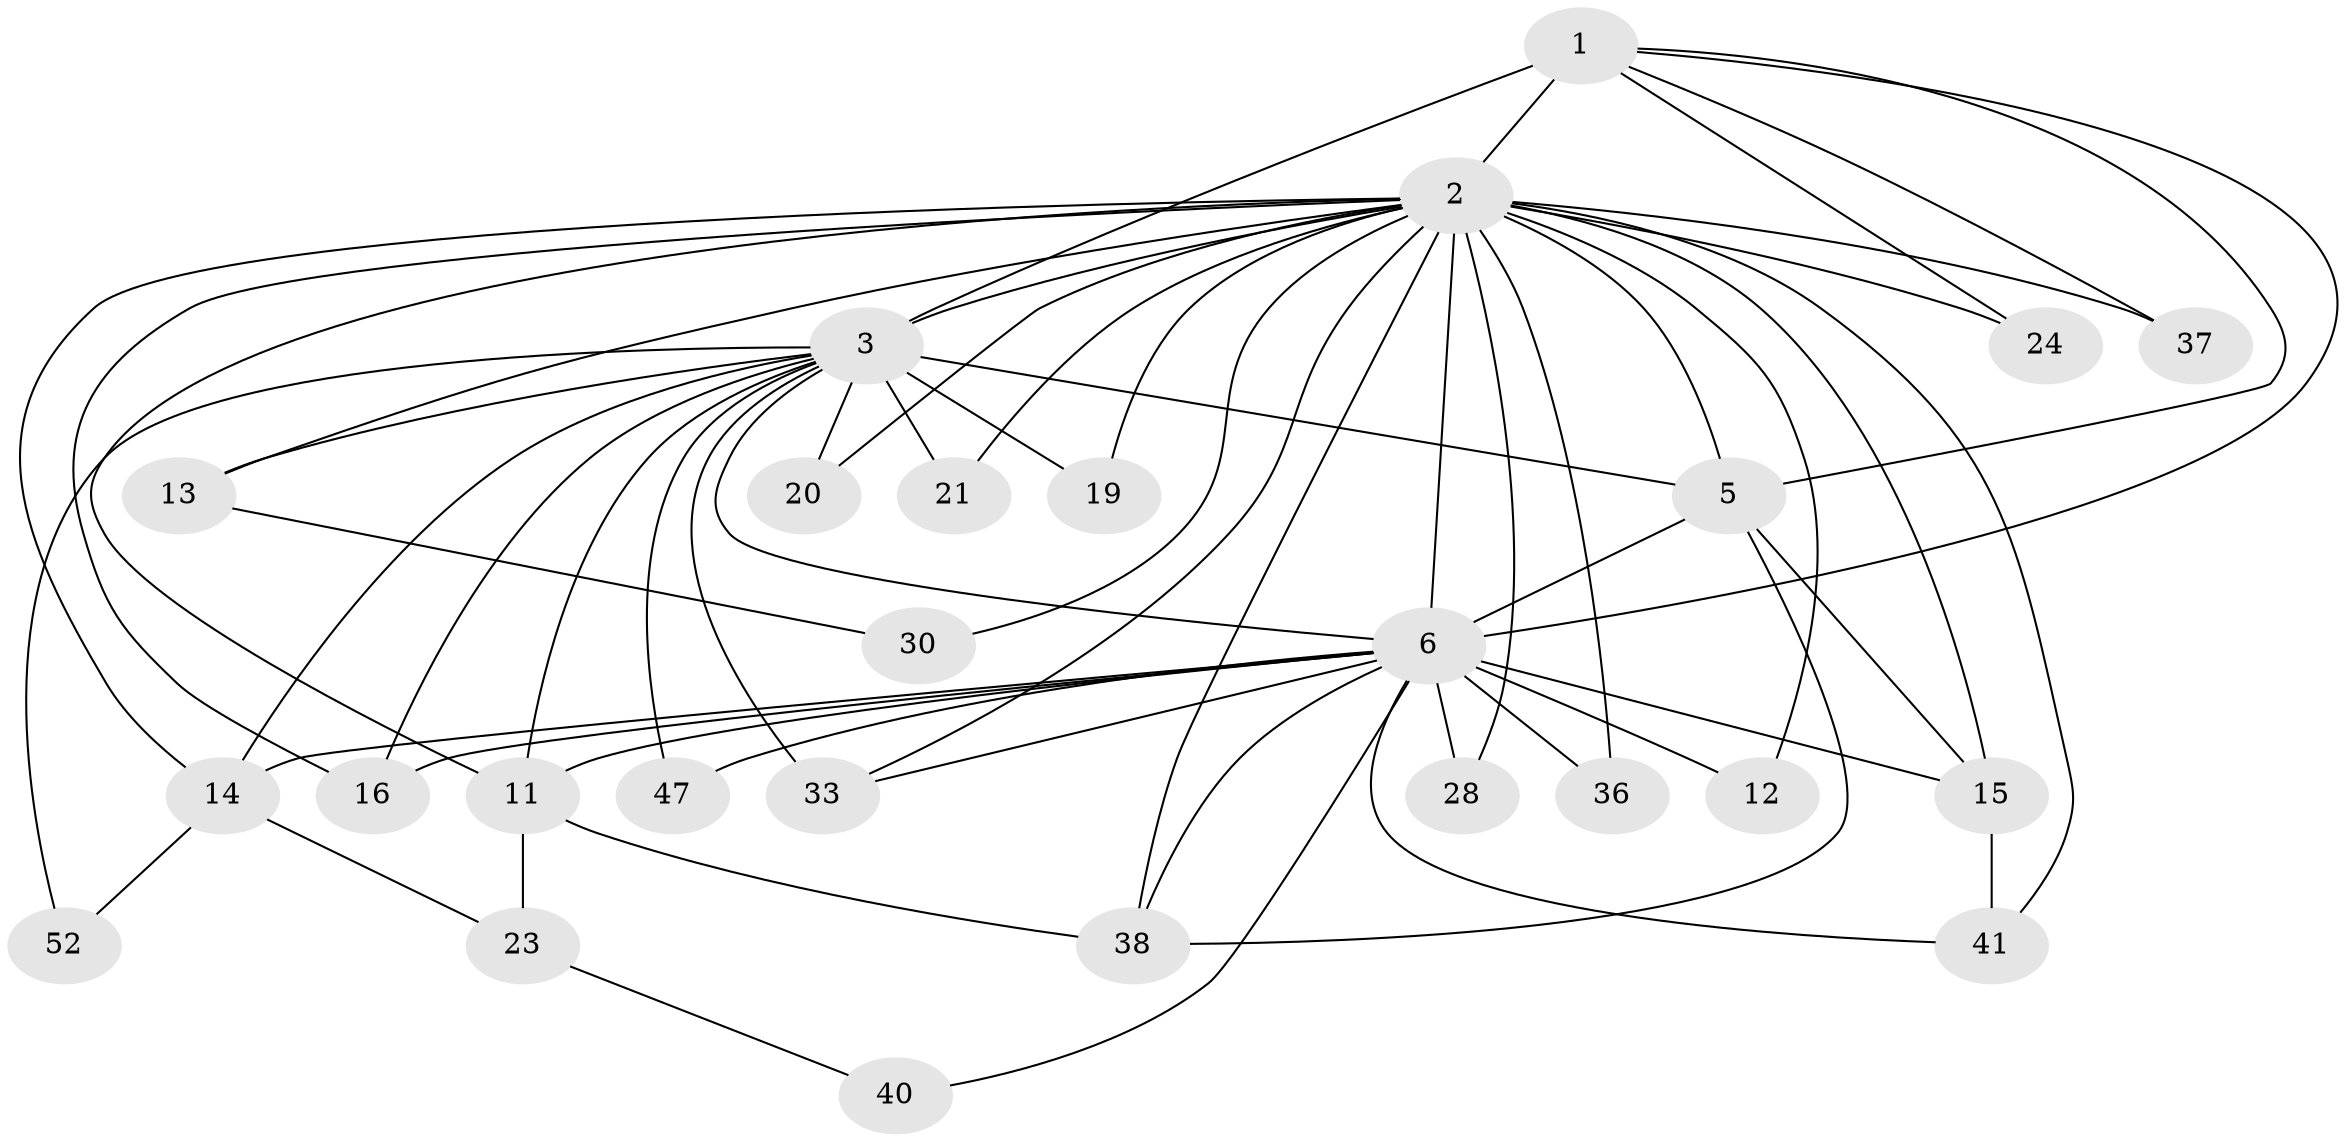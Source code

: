 // original degree distribution, {12: 0.03773584905660377, 14: 0.05660377358490566, 18: 0.018867924528301886, 15: 0.05660377358490566, 20: 0.018867924528301886, 5: 0.018867924528301886, 2: 0.5094339622641509, 3: 0.1509433962264151, 6: 0.018867924528301886, 4: 0.11320754716981132}
// Generated by graph-tools (version 1.1) at 2025/14/03/09/25 04:14:16]
// undirected, 26 vertices, 60 edges
graph export_dot {
graph [start="1"]
  node [color=gray90,style=filled];
  1 [super="+17"];
  2 [super="+9+4+46"];
  3 [super="+10+26"];
  5 [super="+18+25"];
  6 [super="+7+51+43+22+42"];
  11;
  12;
  13;
  14 [super="+45+27"];
  15 [super="+53"];
  16 [super="+32"];
  19;
  20;
  21;
  23;
  24;
  28;
  30;
  33 [super="+34"];
  36;
  37;
  38 [super="+50+39"];
  40;
  41;
  47;
  52;
  1 -- 2 [weight=4];
  1 -- 3 [weight=3];
  1 -- 5 [weight=2];
  1 -- 6 [weight=3];
  1 -- 24;
  1 -- 37;
  2 -- 3 [weight=9];
  2 -- 5 [weight=4];
  2 -- 6 [weight=11];
  2 -- 21;
  2 -- 28;
  2 -- 30;
  2 -- 11;
  2 -- 12;
  2 -- 20;
  2 -- 33;
  2 -- 36;
  2 -- 37;
  2 -- 38;
  2 -- 41;
  2 -- 13;
  2 -- 15;
  2 -- 16;
  2 -- 19;
  2 -- 24;
  2 -- 14 [weight=2];
  3 -- 5 [weight=2];
  3 -- 6 [weight=4];
  3 -- 11;
  3 -- 19;
  3 -- 20;
  3 -- 33 [weight=3];
  3 -- 47;
  3 -- 14;
  3 -- 13;
  3 -- 52;
  3 -- 21 [weight=2];
  3 -- 16;
  5 -- 6 [weight=2];
  5 -- 38;
  5 -- 15;
  6 -- 12;
  6 -- 14 [weight=2];
  6 -- 28;
  6 -- 36;
  6 -- 40;
  6 -- 41;
  6 -- 47;
  6 -- 16;
  6 -- 15;
  6 -- 38;
  6 -- 11;
  6 -- 33;
  11 -- 23;
  11 -- 38;
  13 -- 30;
  14 -- 23;
  14 -- 52;
  15 -- 41;
  23 -- 40;
}
